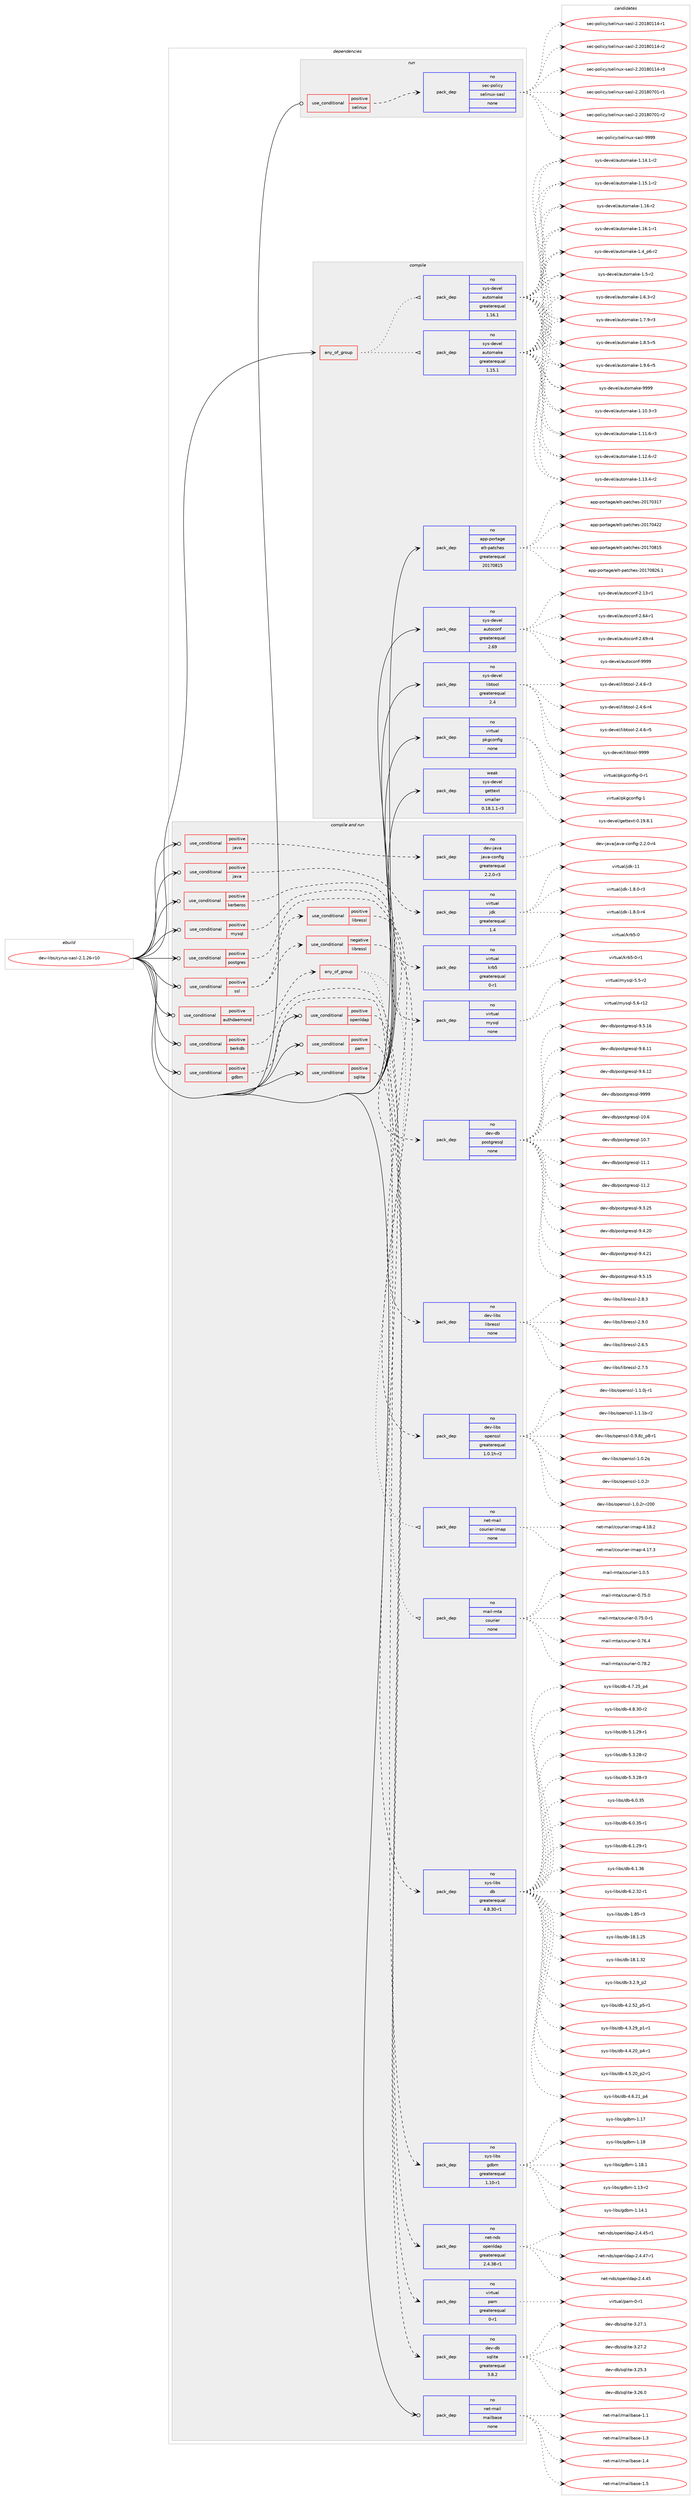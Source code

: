 digraph prolog {

# *************
# Graph options
# *************

newrank=true;
concentrate=true;
compound=true;
graph [rankdir=LR,fontname=Helvetica,fontsize=10,ranksep=1.5];#, ranksep=2.5, nodesep=0.2];
edge  [arrowhead=vee];
node  [fontname=Helvetica,fontsize=10];

# **********
# The ebuild
# **********

subgraph cluster_leftcol {
color=gray;
rank=same;
label=<<i>ebuild</i>>;
id [label="dev-libs/cyrus-sasl-2.1.26-r10", color=red, width=4, href="../dev-libs/cyrus-sasl-2.1.26-r10.svg"];
}

# ****************
# The dependencies
# ****************

subgraph cluster_midcol {
color=gray;
label=<<i>dependencies</i>>;
subgraph cluster_compile {
fillcolor="#eeeeee";
style=filled;
label=<<i>compile</i>>;
subgraph any22121 {
dependency1364880 [label=<<TABLE BORDER="0" CELLBORDER="1" CELLSPACING="0" CELLPADDING="4"><TR><TD CELLPADDING="10">any_of_group</TD></TR></TABLE>>, shape=none, color=red];subgraph pack976804 {
dependency1364881 [label=<<TABLE BORDER="0" CELLBORDER="1" CELLSPACING="0" CELLPADDING="4" WIDTH="220"><TR><TD ROWSPAN="6" CELLPADDING="30">pack_dep</TD></TR><TR><TD WIDTH="110">no</TD></TR><TR><TD>sys-devel</TD></TR><TR><TD>automake</TD></TR><TR><TD>greaterequal</TD></TR><TR><TD>1.16.1</TD></TR></TABLE>>, shape=none, color=blue];
}
dependency1364880:e -> dependency1364881:w [weight=20,style="dotted",arrowhead="oinv"];
subgraph pack976805 {
dependency1364882 [label=<<TABLE BORDER="0" CELLBORDER="1" CELLSPACING="0" CELLPADDING="4" WIDTH="220"><TR><TD ROWSPAN="6" CELLPADDING="30">pack_dep</TD></TR><TR><TD WIDTH="110">no</TD></TR><TR><TD>sys-devel</TD></TR><TR><TD>automake</TD></TR><TR><TD>greaterequal</TD></TR><TR><TD>1.15.1</TD></TR></TABLE>>, shape=none, color=blue];
}
dependency1364880:e -> dependency1364882:w [weight=20,style="dotted",arrowhead="oinv"];
}
id:e -> dependency1364880:w [weight=20,style="solid",arrowhead="vee"];
subgraph pack976806 {
dependency1364883 [label=<<TABLE BORDER="0" CELLBORDER="1" CELLSPACING="0" CELLPADDING="4" WIDTH="220"><TR><TD ROWSPAN="6" CELLPADDING="30">pack_dep</TD></TR><TR><TD WIDTH="110">no</TD></TR><TR><TD>app-portage</TD></TR><TR><TD>elt-patches</TD></TR><TR><TD>greaterequal</TD></TR><TR><TD>20170815</TD></TR></TABLE>>, shape=none, color=blue];
}
id:e -> dependency1364883:w [weight=20,style="solid",arrowhead="vee"];
subgraph pack976807 {
dependency1364884 [label=<<TABLE BORDER="0" CELLBORDER="1" CELLSPACING="0" CELLPADDING="4" WIDTH="220"><TR><TD ROWSPAN="6" CELLPADDING="30">pack_dep</TD></TR><TR><TD WIDTH="110">no</TD></TR><TR><TD>sys-devel</TD></TR><TR><TD>autoconf</TD></TR><TR><TD>greaterequal</TD></TR><TR><TD>2.69</TD></TR></TABLE>>, shape=none, color=blue];
}
id:e -> dependency1364884:w [weight=20,style="solid",arrowhead="vee"];
subgraph pack976808 {
dependency1364885 [label=<<TABLE BORDER="0" CELLBORDER="1" CELLSPACING="0" CELLPADDING="4" WIDTH="220"><TR><TD ROWSPAN="6" CELLPADDING="30">pack_dep</TD></TR><TR><TD WIDTH="110">no</TD></TR><TR><TD>sys-devel</TD></TR><TR><TD>libtool</TD></TR><TR><TD>greaterequal</TD></TR><TR><TD>2.4</TD></TR></TABLE>>, shape=none, color=blue];
}
id:e -> dependency1364885:w [weight=20,style="solid",arrowhead="vee"];
subgraph pack976809 {
dependency1364886 [label=<<TABLE BORDER="0" CELLBORDER="1" CELLSPACING="0" CELLPADDING="4" WIDTH="220"><TR><TD ROWSPAN="6" CELLPADDING="30">pack_dep</TD></TR><TR><TD WIDTH="110">no</TD></TR><TR><TD>virtual</TD></TR><TR><TD>pkgconfig</TD></TR><TR><TD>none</TD></TR><TR><TD></TD></TR></TABLE>>, shape=none, color=blue];
}
id:e -> dependency1364886:w [weight=20,style="solid",arrowhead="vee"];
subgraph pack976810 {
dependency1364887 [label=<<TABLE BORDER="0" CELLBORDER="1" CELLSPACING="0" CELLPADDING="4" WIDTH="220"><TR><TD ROWSPAN="6" CELLPADDING="30">pack_dep</TD></TR><TR><TD WIDTH="110">weak</TD></TR><TR><TD>sys-devel</TD></TR><TR><TD>gettext</TD></TR><TR><TD>smaller</TD></TR><TR><TD>0.18.1.1-r3</TD></TR></TABLE>>, shape=none, color=blue];
}
id:e -> dependency1364887:w [weight=20,style="solid",arrowhead="vee"];
}
subgraph cluster_compileandrun {
fillcolor="#eeeeee";
style=filled;
label=<<i>compile and run</i>>;
subgraph cond365403 {
dependency1364888 [label=<<TABLE BORDER="0" CELLBORDER="1" CELLSPACING="0" CELLPADDING="4"><TR><TD ROWSPAN="3" CELLPADDING="10">use_conditional</TD></TR><TR><TD>positive</TD></TR><TR><TD>authdaemond</TD></TR></TABLE>>, shape=none, color=red];
subgraph any22122 {
dependency1364889 [label=<<TABLE BORDER="0" CELLBORDER="1" CELLSPACING="0" CELLPADDING="4"><TR><TD CELLPADDING="10">any_of_group</TD></TR></TABLE>>, shape=none, color=red];subgraph pack976811 {
dependency1364890 [label=<<TABLE BORDER="0" CELLBORDER="1" CELLSPACING="0" CELLPADDING="4" WIDTH="220"><TR><TD ROWSPAN="6" CELLPADDING="30">pack_dep</TD></TR><TR><TD WIDTH="110">no</TD></TR><TR><TD>net-mail</TD></TR><TR><TD>courier-imap</TD></TR><TR><TD>none</TD></TR><TR><TD></TD></TR></TABLE>>, shape=none, color=blue];
}
dependency1364889:e -> dependency1364890:w [weight=20,style="dotted",arrowhead="oinv"];
subgraph pack976812 {
dependency1364891 [label=<<TABLE BORDER="0" CELLBORDER="1" CELLSPACING="0" CELLPADDING="4" WIDTH="220"><TR><TD ROWSPAN="6" CELLPADDING="30">pack_dep</TD></TR><TR><TD WIDTH="110">no</TD></TR><TR><TD>mail-mta</TD></TR><TR><TD>courier</TD></TR><TR><TD>none</TD></TR><TR><TD></TD></TR></TABLE>>, shape=none, color=blue];
}
dependency1364889:e -> dependency1364891:w [weight=20,style="dotted",arrowhead="oinv"];
}
dependency1364888:e -> dependency1364889:w [weight=20,style="dashed",arrowhead="vee"];
}
id:e -> dependency1364888:w [weight=20,style="solid",arrowhead="odotvee"];
subgraph cond365404 {
dependency1364892 [label=<<TABLE BORDER="0" CELLBORDER="1" CELLSPACING="0" CELLPADDING="4"><TR><TD ROWSPAN="3" CELLPADDING="10">use_conditional</TD></TR><TR><TD>positive</TD></TR><TR><TD>berkdb</TD></TR></TABLE>>, shape=none, color=red];
subgraph pack976813 {
dependency1364893 [label=<<TABLE BORDER="0" CELLBORDER="1" CELLSPACING="0" CELLPADDING="4" WIDTH="220"><TR><TD ROWSPAN="6" CELLPADDING="30">pack_dep</TD></TR><TR><TD WIDTH="110">no</TD></TR><TR><TD>sys-libs</TD></TR><TR><TD>db</TD></TR><TR><TD>greaterequal</TD></TR><TR><TD>4.8.30-r1</TD></TR></TABLE>>, shape=none, color=blue];
}
dependency1364892:e -> dependency1364893:w [weight=20,style="dashed",arrowhead="vee"];
}
id:e -> dependency1364892:w [weight=20,style="solid",arrowhead="odotvee"];
subgraph cond365405 {
dependency1364894 [label=<<TABLE BORDER="0" CELLBORDER="1" CELLSPACING="0" CELLPADDING="4"><TR><TD ROWSPAN="3" CELLPADDING="10">use_conditional</TD></TR><TR><TD>positive</TD></TR><TR><TD>gdbm</TD></TR></TABLE>>, shape=none, color=red];
subgraph pack976814 {
dependency1364895 [label=<<TABLE BORDER="0" CELLBORDER="1" CELLSPACING="0" CELLPADDING="4" WIDTH="220"><TR><TD ROWSPAN="6" CELLPADDING="30">pack_dep</TD></TR><TR><TD WIDTH="110">no</TD></TR><TR><TD>sys-libs</TD></TR><TR><TD>gdbm</TD></TR><TR><TD>greaterequal</TD></TR><TR><TD>1.10-r1</TD></TR></TABLE>>, shape=none, color=blue];
}
dependency1364894:e -> dependency1364895:w [weight=20,style="dashed",arrowhead="vee"];
}
id:e -> dependency1364894:w [weight=20,style="solid",arrowhead="odotvee"];
subgraph cond365406 {
dependency1364896 [label=<<TABLE BORDER="0" CELLBORDER="1" CELLSPACING="0" CELLPADDING="4"><TR><TD ROWSPAN="3" CELLPADDING="10">use_conditional</TD></TR><TR><TD>positive</TD></TR><TR><TD>java</TD></TR></TABLE>>, shape=none, color=red];
subgraph pack976815 {
dependency1364897 [label=<<TABLE BORDER="0" CELLBORDER="1" CELLSPACING="0" CELLPADDING="4" WIDTH="220"><TR><TD ROWSPAN="6" CELLPADDING="30">pack_dep</TD></TR><TR><TD WIDTH="110">no</TD></TR><TR><TD>dev-java</TD></TR><TR><TD>java-config</TD></TR><TR><TD>greaterequal</TD></TR><TR><TD>2.2.0-r3</TD></TR></TABLE>>, shape=none, color=blue];
}
dependency1364896:e -> dependency1364897:w [weight=20,style="dashed",arrowhead="vee"];
}
id:e -> dependency1364896:w [weight=20,style="solid",arrowhead="odotvee"];
subgraph cond365407 {
dependency1364898 [label=<<TABLE BORDER="0" CELLBORDER="1" CELLSPACING="0" CELLPADDING="4"><TR><TD ROWSPAN="3" CELLPADDING="10">use_conditional</TD></TR><TR><TD>positive</TD></TR><TR><TD>java</TD></TR></TABLE>>, shape=none, color=red];
subgraph pack976816 {
dependency1364899 [label=<<TABLE BORDER="0" CELLBORDER="1" CELLSPACING="0" CELLPADDING="4" WIDTH="220"><TR><TD ROWSPAN="6" CELLPADDING="30">pack_dep</TD></TR><TR><TD WIDTH="110">no</TD></TR><TR><TD>virtual</TD></TR><TR><TD>jdk</TD></TR><TR><TD>greaterequal</TD></TR><TR><TD>1.4</TD></TR></TABLE>>, shape=none, color=blue];
}
dependency1364898:e -> dependency1364899:w [weight=20,style="dashed",arrowhead="vee"];
}
id:e -> dependency1364898:w [weight=20,style="solid",arrowhead="odotvee"];
subgraph cond365408 {
dependency1364900 [label=<<TABLE BORDER="0" CELLBORDER="1" CELLSPACING="0" CELLPADDING="4"><TR><TD ROWSPAN="3" CELLPADDING="10">use_conditional</TD></TR><TR><TD>positive</TD></TR><TR><TD>kerberos</TD></TR></TABLE>>, shape=none, color=red];
subgraph pack976817 {
dependency1364901 [label=<<TABLE BORDER="0" CELLBORDER="1" CELLSPACING="0" CELLPADDING="4" WIDTH="220"><TR><TD ROWSPAN="6" CELLPADDING="30">pack_dep</TD></TR><TR><TD WIDTH="110">no</TD></TR><TR><TD>virtual</TD></TR><TR><TD>krb5</TD></TR><TR><TD>greaterequal</TD></TR><TR><TD>0-r1</TD></TR></TABLE>>, shape=none, color=blue];
}
dependency1364900:e -> dependency1364901:w [weight=20,style="dashed",arrowhead="vee"];
}
id:e -> dependency1364900:w [weight=20,style="solid",arrowhead="odotvee"];
subgraph cond365409 {
dependency1364902 [label=<<TABLE BORDER="0" CELLBORDER="1" CELLSPACING="0" CELLPADDING="4"><TR><TD ROWSPAN="3" CELLPADDING="10">use_conditional</TD></TR><TR><TD>positive</TD></TR><TR><TD>mysql</TD></TR></TABLE>>, shape=none, color=red];
subgraph pack976818 {
dependency1364903 [label=<<TABLE BORDER="0" CELLBORDER="1" CELLSPACING="0" CELLPADDING="4" WIDTH="220"><TR><TD ROWSPAN="6" CELLPADDING="30">pack_dep</TD></TR><TR><TD WIDTH="110">no</TD></TR><TR><TD>virtual</TD></TR><TR><TD>mysql</TD></TR><TR><TD>none</TD></TR><TR><TD></TD></TR></TABLE>>, shape=none, color=blue];
}
dependency1364902:e -> dependency1364903:w [weight=20,style="dashed",arrowhead="vee"];
}
id:e -> dependency1364902:w [weight=20,style="solid",arrowhead="odotvee"];
subgraph cond365410 {
dependency1364904 [label=<<TABLE BORDER="0" CELLBORDER="1" CELLSPACING="0" CELLPADDING="4"><TR><TD ROWSPAN="3" CELLPADDING="10">use_conditional</TD></TR><TR><TD>positive</TD></TR><TR><TD>openldap</TD></TR></TABLE>>, shape=none, color=red];
subgraph pack976819 {
dependency1364905 [label=<<TABLE BORDER="0" CELLBORDER="1" CELLSPACING="0" CELLPADDING="4" WIDTH="220"><TR><TD ROWSPAN="6" CELLPADDING="30">pack_dep</TD></TR><TR><TD WIDTH="110">no</TD></TR><TR><TD>net-nds</TD></TR><TR><TD>openldap</TD></TR><TR><TD>greaterequal</TD></TR><TR><TD>2.4.38-r1</TD></TR></TABLE>>, shape=none, color=blue];
}
dependency1364904:e -> dependency1364905:w [weight=20,style="dashed",arrowhead="vee"];
}
id:e -> dependency1364904:w [weight=20,style="solid",arrowhead="odotvee"];
subgraph cond365411 {
dependency1364906 [label=<<TABLE BORDER="0" CELLBORDER="1" CELLSPACING="0" CELLPADDING="4"><TR><TD ROWSPAN="3" CELLPADDING="10">use_conditional</TD></TR><TR><TD>positive</TD></TR><TR><TD>pam</TD></TR></TABLE>>, shape=none, color=red];
subgraph pack976820 {
dependency1364907 [label=<<TABLE BORDER="0" CELLBORDER="1" CELLSPACING="0" CELLPADDING="4" WIDTH="220"><TR><TD ROWSPAN="6" CELLPADDING="30">pack_dep</TD></TR><TR><TD WIDTH="110">no</TD></TR><TR><TD>virtual</TD></TR><TR><TD>pam</TD></TR><TR><TD>greaterequal</TD></TR><TR><TD>0-r1</TD></TR></TABLE>>, shape=none, color=blue];
}
dependency1364906:e -> dependency1364907:w [weight=20,style="dashed",arrowhead="vee"];
}
id:e -> dependency1364906:w [weight=20,style="solid",arrowhead="odotvee"];
subgraph cond365412 {
dependency1364908 [label=<<TABLE BORDER="0" CELLBORDER="1" CELLSPACING="0" CELLPADDING="4"><TR><TD ROWSPAN="3" CELLPADDING="10">use_conditional</TD></TR><TR><TD>positive</TD></TR><TR><TD>postgres</TD></TR></TABLE>>, shape=none, color=red];
subgraph pack976821 {
dependency1364909 [label=<<TABLE BORDER="0" CELLBORDER="1" CELLSPACING="0" CELLPADDING="4" WIDTH="220"><TR><TD ROWSPAN="6" CELLPADDING="30">pack_dep</TD></TR><TR><TD WIDTH="110">no</TD></TR><TR><TD>dev-db</TD></TR><TR><TD>postgresql</TD></TR><TR><TD>none</TD></TR><TR><TD></TD></TR></TABLE>>, shape=none, color=blue];
}
dependency1364908:e -> dependency1364909:w [weight=20,style="dashed",arrowhead="vee"];
}
id:e -> dependency1364908:w [weight=20,style="solid",arrowhead="odotvee"];
subgraph cond365413 {
dependency1364910 [label=<<TABLE BORDER="0" CELLBORDER="1" CELLSPACING="0" CELLPADDING="4"><TR><TD ROWSPAN="3" CELLPADDING="10">use_conditional</TD></TR><TR><TD>positive</TD></TR><TR><TD>sqlite</TD></TR></TABLE>>, shape=none, color=red];
subgraph pack976822 {
dependency1364911 [label=<<TABLE BORDER="0" CELLBORDER="1" CELLSPACING="0" CELLPADDING="4" WIDTH="220"><TR><TD ROWSPAN="6" CELLPADDING="30">pack_dep</TD></TR><TR><TD WIDTH="110">no</TD></TR><TR><TD>dev-db</TD></TR><TR><TD>sqlite</TD></TR><TR><TD>greaterequal</TD></TR><TR><TD>3.8.2</TD></TR></TABLE>>, shape=none, color=blue];
}
dependency1364910:e -> dependency1364911:w [weight=20,style="dashed",arrowhead="vee"];
}
id:e -> dependency1364910:w [weight=20,style="solid",arrowhead="odotvee"];
subgraph cond365414 {
dependency1364912 [label=<<TABLE BORDER="0" CELLBORDER="1" CELLSPACING="0" CELLPADDING="4"><TR><TD ROWSPAN="3" CELLPADDING="10">use_conditional</TD></TR><TR><TD>positive</TD></TR><TR><TD>ssl</TD></TR></TABLE>>, shape=none, color=red];
subgraph cond365415 {
dependency1364913 [label=<<TABLE BORDER="0" CELLBORDER="1" CELLSPACING="0" CELLPADDING="4"><TR><TD ROWSPAN="3" CELLPADDING="10">use_conditional</TD></TR><TR><TD>negative</TD></TR><TR><TD>libressl</TD></TR></TABLE>>, shape=none, color=red];
subgraph pack976823 {
dependency1364914 [label=<<TABLE BORDER="0" CELLBORDER="1" CELLSPACING="0" CELLPADDING="4" WIDTH="220"><TR><TD ROWSPAN="6" CELLPADDING="30">pack_dep</TD></TR><TR><TD WIDTH="110">no</TD></TR><TR><TD>dev-libs</TD></TR><TR><TD>openssl</TD></TR><TR><TD>greaterequal</TD></TR><TR><TD>1.0.1h-r2</TD></TR></TABLE>>, shape=none, color=blue];
}
dependency1364913:e -> dependency1364914:w [weight=20,style="dashed",arrowhead="vee"];
}
dependency1364912:e -> dependency1364913:w [weight=20,style="dashed",arrowhead="vee"];
subgraph cond365416 {
dependency1364915 [label=<<TABLE BORDER="0" CELLBORDER="1" CELLSPACING="0" CELLPADDING="4"><TR><TD ROWSPAN="3" CELLPADDING="10">use_conditional</TD></TR><TR><TD>positive</TD></TR><TR><TD>libressl</TD></TR></TABLE>>, shape=none, color=red];
subgraph pack976824 {
dependency1364916 [label=<<TABLE BORDER="0" CELLBORDER="1" CELLSPACING="0" CELLPADDING="4" WIDTH="220"><TR><TD ROWSPAN="6" CELLPADDING="30">pack_dep</TD></TR><TR><TD WIDTH="110">no</TD></TR><TR><TD>dev-libs</TD></TR><TR><TD>libressl</TD></TR><TR><TD>none</TD></TR><TR><TD></TD></TR></TABLE>>, shape=none, color=blue];
}
dependency1364915:e -> dependency1364916:w [weight=20,style="dashed",arrowhead="vee"];
}
dependency1364912:e -> dependency1364915:w [weight=20,style="dashed",arrowhead="vee"];
}
id:e -> dependency1364912:w [weight=20,style="solid",arrowhead="odotvee"];
subgraph pack976825 {
dependency1364917 [label=<<TABLE BORDER="0" CELLBORDER="1" CELLSPACING="0" CELLPADDING="4" WIDTH="220"><TR><TD ROWSPAN="6" CELLPADDING="30">pack_dep</TD></TR><TR><TD WIDTH="110">no</TD></TR><TR><TD>net-mail</TD></TR><TR><TD>mailbase</TD></TR><TR><TD>none</TD></TR><TR><TD></TD></TR></TABLE>>, shape=none, color=blue];
}
id:e -> dependency1364917:w [weight=20,style="solid",arrowhead="odotvee"];
}
subgraph cluster_run {
fillcolor="#eeeeee";
style=filled;
label=<<i>run</i>>;
subgraph cond365417 {
dependency1364918 [label=<<TABLE BORDER="0" CELLBORDER="1" CELLSPACING="0" CELLPADDING="4"><TR><TD ROWSPAN="3" CELLPADDING="10">use_conditional</TD></TR><TR><TD>positive</TD></TR><TR><TD>selinux</TD></TR></TABLE>>, shape=none, color=red];
subgraph pack976826 {
dependency1364919 [label=<<TABLE BORDER="0" CELLBORDER="1" CELLSPACING="0" CELLPADDING="4" WIDTH="220"><TR><TD ROWSPAN="6" CELLPADDING="30">pack_dep</TD></TR><TR><TD WIDTH="110">no</TD></TR><TR><TD>sec-policy</TD></TR><TR><TD>selinux-sasl</TD></TR><TR><TD>none</TD></TR><TR><TD></TD></TR></TABLE>>, shape=none, color=blue];
}
dependency1364918:e -> dependency1364919:w [weight=20,style="dashed",arrowhead="vee"];
}
id:e -> dependency1364918:w [weight=20,style="solid",arrowhead="odot"];
}
}

# **************
# The candidates
# **************

subgraph cluster_choices {
rank=same;
color=gray;
label=<<i>candidates</i>>;

subgraph choice976804 {
color=black;
nodesep=1;
choice11512111545100101118101108479711711611110997107101454946494846514511451 [label="sys-devel/automake-1.10.3-r3", color=red, width=4,href="../sys-devel/automake-1.10.3-r3.svg"];
choice11512111545100101118101108479711711611110997107101454946494946544511451 [label="sys-devel/automake-1.11.6-r3", color=red, width=4,href="../sys-devel/automake-1.11.6-r3.svg"];
choice11512111545100101118101108479711711611110997107101454946495046544511450 [label="sys-devel/automake-1.12.6-r2", color=red, width=4,href="../sys-devel/automake-1.12.6-r2.svg"];
choice11512111545100101118101108479711711611110997107101454946495146524511450 [label="sys-devel/automake-1.13.4-r2", color=red, width=4,href="../sys-devel/automake-1.13.4-r2.svg"];
choice11512111545100101118101108479711711611110997107101454946495246494511450 [label="sys-devel/automake-1.14.1-r2", color=red, width=4,href="../sys-devel/automake-1.14.1-r2.svg"];
choice11512111545100101118101108479711711611110997107101454946495346494511450 [label="sys-devel/automake-1.15.1-r2", color=red, width=4,href="../sys-devel/automake-1.15.1-r2.svg"];
choice1151211154510010111810110847971171161111099710710145494649544511450 [label="sys-devel/automake-1.16-r2", color=red, width=4,href="../sys-devel/automake-1.16-r2.svg"];
choice11512111545100101118101108479711711611110997107101454946495446494511449 [label="sys-devel/automake-1.16.1-r1", color=red, width=4,href="../sys-devel/automake-1.16.1-r1.svg"];
choice115121115451001011181011084797117116111109971071014549465295112544511450 [label="sys-devel/automake-1.4_p6-r2", color=red, width=4,href="../sys-devel/automake-1.4_p6-r2.svg"];
choice11512111545100101118101108479711711611110997107101454946534511450 [label="sys-devel/automake-1.5-r2", color=red, width=4,href="../sys-devel/automake-1.5-r2.svg"];
choice115121115451001011181011084797117116111109971071014549465446514511450 [label="sys-devel/automake-1.6.3-r2", color=red, width=4,href="../sys-devel/automake-1.6.3-r2.svg"];
choice115121115451001011181011084797117116111109971071014549465546574511451 [label="sys-devel/automake-1.7.9-r3", color=red, width=4,href="../sys-devel/automake-1.7.9-r3.svg"];
choice115121115451001011181011084797117116111109971071014549465646534511453 [label="sys-devel/automake-1.8.5-r5", color=red, width=4,href="../sys-devel/automake-1.8.5-r5.svg"];
choice115121115451001011181011084797117116111109971071014549465746544511453 [label="sys-devel/automake-1.9.6-r5", color=red, width=4,href="../sys-devel/automake-1.9.6-r5.svg"];
choice115121115451001011181011084797117116111109971071014557575757 [label="sys-devel/automake-9999", color=red, width=4,href="../sys-devel/automake-9999.svg"];
dependency1364881:e -> choice11512111545100101118101108479711711611110997107101454946494846514511451:w [style=dotted,weight="100"];
dependency1364881:e -> choice11512111545100101118101108479711711611110997107101454946494946544511451:w [style=dotted,weight="100"];
dependency1364881:e -> choice11512111545100101118101108479711711611110997107101454946495046544511450:w [style=dotted,weight="100"];
dependency1364881:e -> choice11512111545100101118101108479711711611110997107101454946495146524511450:w [style=dotted,weight="100"];
dependency1364881:e -> choice11512111545100101118101108479711711611110997107101454946495246494511450:w [style=dotted,weight="100"];
dependency1364881:e -> choice11512111545100101118101108479711711611110997107101454946495346494511450:w [style=dotted,weight="100"];
dependency1364881:e -> choice1151211154510010111810110847971171161111099710710145494649544511450:w [style=dotted,weight="100"];
dependency1364881:e -> choice11512111545100101118101108479711711611110997107101454946495446494511449:w [style=dotted,weight="100"];
dependency1364881:e -> choice115121115451001011181011084797117116111109971071014549465295112544511450:w [style=dotted,weight="100"];
dependency1364881:e -> choice11512111545100101118101108479711711611110997107101454946534511450:w [style=dotted,weight="100"];
dependency1364881:e -> choice115121115451001011181011084797117116111109971071014549465446514511450:w [style=dotted,weight="100"];
dependency1364881:e -> choice115121115451001011181011084797117116111109971071014549465546574511451:w [style=dotted,weight="100"];
dependency1364881:e -> choice115121115451001011181011084797117116111109971071014549465646534511453:w [style=dotted,weight="100"];
dependency1364881:e -> choice115121115451001011181011084797117116111109971071014549465746544511453:w [style=dotted,weight="100"];
dependency1364881:e -> choice115121115451001011181011084797117116111109971071014557575757:w [style=dotted,weight="100"];
}
subgraph choice976805 {
color=black;
nodesep=1;
choice11512111545100101118101108479711711611110997107101454946494846514511451 [label="sys-devel/automake-1.10.3-r3", color=red, width=4,href="../sys-devel/automake-1.10.3-r3.svg"];
choice11512111545100101118101108479711711611110997107101454946494946544511451 [label="sys-devel/automake-1.11.6-r3", color=red, width=4,href="../sys-devel/automake-1.11.6-r3.svg"];
choice11512111545100101118101108479711711611110997107101454946495046544511450 [label="sys-devel/automake-1.12.6-r2", color=red, width=4,href="../sys-devel/automake-1.12.6-r2.svg"];
choice11512111545100101118101108479711711611110997107101454946495146524511450 [label="sys-devel/automake-1.13.4-r2", color=red, width=4,href="../sys-devel/automake-1.13.4-r2.svg"];
choice11512111545100101118101108479711711611110997107101454946495246494511450 [label="sys-devel/automake-1.14.1-r2", color=red, width=4,href="../sys-devel/automake-1.14.1-r2.svg"];
choice11512111545100101118101108479711711611110997107101454946495346494511450 [label="sys-devel/automake-1.15.1-r2", color=red, width=4,href="../sys-devel/automake-1.15.1-r2.svg"];
choice1151211154510010111810110847971171161111099710710145494649544511450 [label="sys-devel/automake-1.16-r2", color=red, width=4,href="../sys-devel/automake-1.16-r2.svg"];
choice11512111545100101118101108479711711611110997107101454946495446494511449 [label="sys-devel/automake-1.16.1-r1", color=red, width=4,href="../sys-devel/automake-1.16.1-r1.svg"];
choice115121115451001011181011084797117116111109971071014549465295112544511450 [label="sys-devel/automake-1.4_p6-r2", color=red, width=4,href="../sys-devel/automake-1.4_p6-r2.svg"];
choice11512111545100101118101108479711711611110997107101454946534511450 [label="sys-devel/automake-1.5-r2", color=red, width=4,href="../sys-devel/automake-1.5-r2.svg"];
choice115121115451001011181011084797117116111109971071014549465446514511450 [label="sys-devel/automake-1.6.3-r2", color=red, width=4,href="../sys-devel/automake-1.6.3-r2.svg"];
choice115121115451001011181011084797117116111109971071014549465546574511451 [label="sys-devel/automake-1.7.9-r3", color=red, width=4,href="../sys-devel/automake-1.7.9-r3.svg"];
choice115121115451001011181011084797117116111109971071014549465646534511453 [label="sys-devel/automake-1.8.5-r5", color=red, width=4,href="../sys-devel/automake-1.8.5-r5.svg"];
choice115121115451001011181011084797117116111109971071014549465746544511453 [label="sys-devel/automake-1.9.6-r5", color=red, width=4,href="../sys-devel/automake-1.9.6-r5.svg"];
choice115121115451001011181011084797117116111109971071014557575757 [label="sys-devel/automake-9999", color=red, width=4,href="../sys-devel/automake-9999.svg"];
dependency1364882:e -> choice11512111545100101118101108479711711611110997107101454946494846514511451:w [style=dotted,weight="100"];
dependency1364882:e -> choice11512111545100101118101108479711711611110997107101454946494946544511451:w [style=dotted,weight="100"];
dependency1364882:e -> choice11512111545100101118101108479711711611110997107101454946495046544511450:w [style=dotted,weight="100"];
dependency1364882:e -> choice11512111545100101118101108479711711611110997107101454946495146524511450:w [style=dotted,weight="100"];
dependency1364882:e -> choice11512111545100101118101108479711711611110997107101454946495246494511450:w [style=dotted,weight="100"];
dependency1364882:e -> choice11512111545100101118101108479711711611110997107101454946495346494511450:w [style=dotted,weight="100"];
dependency1364882:e -> choice1151211154510010111810110847971171161111099710710145494649544511450:w [style=dotted,weight="100"];
dependency1364882:e -> choice11512111545100101118101108479711711611110997107101454946495446494511449:w [style=dotted,weight="100"];
dependency1364882:e -> choice115121115451001011181011084797117116111109971071014549465295112544511450:w [style=dotted,weight="100"];
dependency1364882:e -> choice11512111545100101118101108479711711611110997107101454946534511450:w [style=dotted,weight="100"];
dependency1364882:e -> choice115121115451001011181011084797117116111109971071014549465446514511450:w [style=dotted,weight="100"];
dependency1364882:e -> choice115121115451001011181011084797117116111109971071014549465546574511451:w [style=dotted,weight="100"];
dependency1364882:e -> choice115121115451001011181011084797117116111109971071014549465646534511453:w [style=dotted,weight="100"];
dependency1364882:e -> choice115121115451001011181011084797117116111109971071014549465746544511453:w [style=dotted,weight="100"];
dependency1364882:e -> choice115121115451001011181011084797117116111109971071014557575757:w [style=dotted,weight="100"];
}
subgraph choice976806 {
color=black;
nodesep=1;
choice97112112451121111141169710310147101108116451129711699104101115455048495548514955 [label="app-portage/elt-patches-20170317", color=red, width=4,href="../app-portage/elt-patches-20170317.svg"];
choice97112112451121111141169710310147101108116451129711699104101115455048495548525050 [label="app-portage/elt-patches-20170422", color=red, width=4,href="../app-portage/elt-patches-20170422.svg"];
choice97112112451121111141169710310147101108116451129711699104101115455048495548564953 [label="app-portage/elt-patches-20170815", color=red, width=4,href="../app-portage/elt-patches-20170815.svg"];
choice971121124511211111411697103101471011081164511297116991041011154550484955485650544649 [label="app-portage/elt-patches-20170826.1", color=red, width=4,href="../app-portage/elt-patches-20170826.1.svg"];
dependency1364883:e -> choice97112112451121111141169710310147101108116451129711699104101115455048495548514955:w [style=dotted,weight="100"];
dependency1364883:e -> choice97112112451121111141169710310147101108116451129711699104101115455048495548525050:w [style=dotted,weight="100"];
dependency1364883:e -> choice97112112451121111141169710310147101108116451129711699104101115455048495548564953:w [style=dotted,weight="100"];
dependency1364883:e -> choice971121124511211111411697103101471011081164511297116991041011154550484955485650544649:w [style=dotted,weight="100"];
}
subgraph choice976807 {
color=black;
nodesep=1;
choice1151211154510010111810110847971171161119911111010245504649514511449 [label="sys-devel/autoconf-2.13-r1", color=red, width=4,href="../sys-devel/autoconf-2.13-r1.svg"];
choice1151211154510010111810110847971171161119911111010245504654524511449 [label="sys-devel/autoconf-2.64-r1", color=red, width=4,href="../sys-devel/autoconf-2.64-r1.svg"];
choice1151211154510010111810110847971171161119911111010245504654574511452 [label="sys-devel/autoconf-2.69-r4", color=red, width=4,href="../sys-devel/autoconf-2.69-r4.svg"];
choice115121115451001011181011084797117116111991111101024557575757 [label="sys-devel/autoconf-9999", color=red, width=4,href="../sys-devel/autoconf-9999.svg"];
dependency1364884:e -> choice1151211154510010111810110847971171161119911111010245504649514511449:w [style=dotted,weight="100"];
dependency1364884:e -> choice1151211154510010111810110847971171161119911111010245504654524511449:w [style=dotted,weight="100"];
dependency1364884:e -> choice1151211154510010111810110847971171161119911111010245504654574511452:w [style=dotted,weight="100"];
dependency1364884:e -> choice115121115451001011181011084797117116111991111101024557575757:w [style=dotted,weight="100"];
}
subgraph choice976808 {
color=black;
nodesep=1;
choice1151211154510010111810110847108105981161111111084550465246544511451 [label="sys-devel/libtool-2.4.6-r3", color=red, width=4,href="../sys-devel/libtool-2.4.6-r3.svg"];
choice1151211154510010111810110847108105981161111111084550465246544511452 [label="sys-devel/libtool-2.4.6-r4", color=red, width=4,href="../sys-devel/libtool-2.4.6-r4.svg"];
choice1151211154510010111810110847108105981161111111084550465246544511453 [label="sys-devel/libtool-2.4.6-r5", color=red, width=4,href="../sys-devel/libtool-2.4.6-r5.svg"];
choice1151211154510010111810110847108105981161111111084557575757 [label="sys-devel/libtool-9999", color=red, width=4,href="../sys-devel/libtool-9999.svg"];
dependency1364885:e -> choice1151211154510010111810110847108105981161111111084550465246544511451:w [style=dotted,weight="100"];
dependency1364885:e -> choice1151211154510010111810110847108105981161111111084550465246544511452:w [style=dotted,weight="100"];
dependency1364885:e -> choice1151211154510010111810110847108105981161111111084550465246544511453:w [style=dotted,weight="100"];
dependency1364885:e -> choice1151211154510010111810110847108105981161111111084557575757:w [style=dotted,weight="100"];
}
subgraph choice976809 {
color=black;
nodesep=1;
choice11810511411611797108471121071039911111010210510345484511449 [label="virtual/pkgconfig-0-r1", color=red, width=4,href="../virtual/pkgconfig-0-r1.svg"];
choice1181051141161179710847112107103991111101021051034549 [label="virtual/pkgconfig-1", color=red, width=4,href="../virtual/pkgconfig-1.svg"];
dependency1364886:e -> choice11810511411611797108471121071039911111010210510345484511449:w [style=dotted,weight="100"];
dependency1364886:e -> choice1181051141161179710847112107103991111101021051034549:w [style=dotted,weight="100"];
}
subgraph choice976810 {
color=black;
nodesep=1;
choice1151211154510010111810110847103101116116101120116454846495746564649 [label="sys-devel/gettext-0.19.8.1", color=red, width=4,href="../sys-devel/gettext-0.19.8.1.svg"];
dependency1364887:e -> choice1151211154510010111810110847103101116116101120116454846495746564649:w [style=dotted,weight="100"];
}
subgraph choice976811 {
color=black;
nodesep=1;
choice11010111645109971051084799111117114105101114451051099711245524649554651 [label="net-mail/courier-imap-4.17.3", color=red, width=4,href="../net-mail/courier-imap-4.17.3.svg"];
choice11010111645109971051084799111117114105101114451051099711245524649564650 [label="net-mail/courier-imap-4.18.2", color=red, width=4,href="../net-mail/courier-imap-4.18.2.svg"];
dependency1364890:e -> choice11010111645109971051084799111117114105101114451051099711245524649554651:w [style=dotted,weight="100"];
dependency1364890:e -> choice11010111645109971051084799111117114105101114451051099711245524649564650:w [style=dotted,weight="100"];
}
subgraph choice976812 {
color=black;
nodesep=1;
choice109971051084510911697479911111711410510111445484655534648 [label="mail-mta/courier-0.75.0", color=red, width=4,href="../mail-mta/courier-0.75.0.svg"];
choice1099710510845109116974799111117114105101114454846555346484511449 [label="mail-mta/courier-0.75.0-r1", color=red, width=4,href="../mail-mta/courier-0.75.0-r1.svg"];
choice109971051084510911697479911111711410510111445484655544652 [label="mail-mta/courier-0.76.4", color=red, width=4,href="../mail-mta/courier-0.76.4.svg"];
choice109971051084510911697479911111711410510111445484655564650 [label="mail-mta/courier-0.78.2", color=red, width=4,href="../mail-mta/courier-0.78.2.svg"];
choice1099710510845109116974799111117114105101114454946484653 [label="mail-mta/courier-1.0.5", color=red, width=4,href="../mail-mta/courier-1.0.5.svg"];
dependency1364891:e -> choice109971051084510911697479911111711410510111445484655534648:w [style=dotted,weight="100"];
dependency1364891:e -> choice1099710510845109116974799111117114105101114454846555346484511449:w [style=dotted,weight="100"];
dependency1364891:e -> choice109971051084510911697479911111711410510111445484655544652:w [style=dotted,weight="100"];
dependency1364891:e -> choice109971051084510911697479911111711410510111445484655564650:w [style=dotted,weight="100"];
dependency1364891:e -> choice1099710510845109116974799111117114105101114454946484653:w [style=dotted,weight="100"];
}
subgraph choice976813 {
color=black;
nodesep=1;
choice1151211154510810598115471009845494656534511451 [label="sys-libs/db-1.85-r3", color=red, width=4,href="../sys-libs/db-1.85-r3.svg"];
choice115121115451081059811547100984549564649465053 [label="sys-libs/db-18.1.25", color=red, width=4,href="../sys-libs/db-18.1.25.svg"];
choice115121115451081059811547100984549564649465150 [label="sys-libs/db-18.1.32", color=red, width=4,href="../sys-libs/db-18.1.32.svg"];
choice115121115451081059811547100984551465046579511250 [label="sys-libs/db-3.2.9_p2", color=red, width=4,href="../sys-libs/db-3.2.9_p2.svg"];
choice115121115451081059811547100984552465046535095112534511449 [label="sys-libs/db-4.2.52_p5-r1", color=red, width=4,href="../sys-libs/db-4.2.52_p5-r1.svg"];
choice115121115451081059811547100984552465146505795112494511449 [label="sys-libs/db-4.3.29_p1-r1", color=red, width=4,href="../sys-libs/db-4.3.29_p1-r1.svg"];
choice115121115451081059811547100984552465246504895112524511449 [label="sys-libs/db-4.4.20_p4-r1", color=red, width=4,href="../sys-libs/db-4.4.20_p4-r1.svg"];
choice115121115451081059811547100984552465346504895112504511449 [label="sys-libs/db-4.5.20_p2-r1", color=red, width=4,href="../sys-libs/db-4.5.20_p2-r1.svg"];
choice11512111545108105981154710098455246544650499511252 [label="sys-libs/db-4.6.21_p4", color=red, width=4,href="../sys-libs/db-4.6.21_p4.svg"];
choice11512111545108105981154710098455246554650539511252 [label="sys-libs/db-4.7.25_p4", color=red, width=4,href="../sys-libs/db-4.7.25_p4.svg"];
choice11512111545108105981154710098455246564651484511450 [label="sys-libs/db-4.8.30-r2", color=red, width=4,href="../sys-libs/db-4.8.30-r2.svg"];
choice11512111545108105981154710098455346494650574511449 [label="sys-libs/db-5.1.29-r1", color=red, width=4,href="../sys-libs/db-5.1.29-r1.svg"];
choice11512111545108105981154710098455346514650564511450 [label="sys-libs/db-5.3.28-r2", color=red, width=4,href="../sys-libs/db-5.3.28-r2.svg"];
choice11512111545108105981154710098455346514650564511451 [label="sys-libs/db-5.3.28-r3", color=red, width=4,href="../sys-libs/db-5.3.28-r3.svg"];
choice1151211154510810598115471009845544648465153 [label="sys-libs/db-6.0.35", color=red, width=4,href="../sys-libs/db-6.0.35.svg"];
choice11512111545108105981154710098455446484651534511449 [label="sys-libs/db-6.0.35-r1", color=red, width=4,href="../sys-libs/db-6.0.35-r1.svg"];
choice11512111545108105981154710098455446494650574511449 [label="sys-libs/db-6.1.29-r1", color=red, width=4,href="../sys-libs/db-6.1.29-r1.svg"];
choice1151211154510810598115471009845544649465154 [label="sys-libs/db-6.1.36", color=red, width=4,href="../sys-libs/db-6.1.36.svg"];
choice11512111545108105981154710098455446504651504511449 [label="sys-libs/db-6.2.32-r1", color=red, width=4,href="../sys-libs/db-6.2.32-r1.svg"];
dependency1364893:e -> choice1151211154510810598115471009845494656534511451:w [style=dotted,weight="100"];
dependency1364893:e -> choice115121115451081059811547100984549564649465053:w [style=dotted,weight="100"];
dependency1364893:e -> choice115121115451081059811547100984549564649465150:w [style=dotted,weight="100"];
dependency1364893:e -> choice115121115451081059811547100984551465046579511250:w [style=dotted,weight="100"];
dependency1364893:e -> choice115121115451081059811547100984552465046535095112534511449:w [style=dotted,weight="100"];
dependency1364893:e -> choice115121115451081059811547100984552465146505795112494511449:w [style=dotted,weight="100"];
dependency1364893:e -> choice115121115451081059811547100984552465246504895112524511449:w [style=dotted,weight="100"];
dependency1364893:e -> choice115121115451081059811547100984552465346504895112504511449:w [style=dotted,weight="100"];
dependency1364893:e -> choice11512111545108105981154710098455246544650499511252:w [style=dotted,weight="100"];
dependency1364893:e -> choice11512111545108105981154710098455246554650539511252:w [style=dotted,weight="100"];
dependency1364893:e -> choice11512111545108105981154710098455246564651484511450:w [style=dotted,weight="100"];
dependency1364893:e -> choice11512111545108105981154710098455346494650574511449:w [style=dotted,weight="100"];
dependency1364893:e -> choice11512111545108105981154710098455346514650564511450:w [style=dotted,weight="100"];
dependency1364893:e -> choice11512111545108105981154710098455346514650564511451:w [style=dotted,weight="100"];
dependency1364893:e -> choice1151211154510810598115471009845544648465153:w [style=dotted,weight="100"];
dependency1364893:e -> choice11512111545108105981154710098455446484651534511449:w [style=dotted,weight="100"];
dependency1364893:e -> choice11512111545108105981154710098455446494650574511449:w [style=dotted,weight="100"];
dependency1364893:e -> choice1151211154510810598115471009845544649465154:w [style=dotted,weight="100"];
dependency1364893:e -> choice11512111545108105981154710098455446504651504511449:w [style=dotted,weight="100"];
}
subgraph choice976814 {
color=black;
nodesep=1;
choice1151211154510810598115471031009810945494649514511450 [label="sys-libs/gdbm-1.13-r2", color=red, width=4,href="../sys-libs/gdbm-1.13-r2.svg"];
choice1151211154510810598115471031009810945494649524649 [label="sys-libs/gdbm-1.14.1", color=red, width=4,href="../sys-libs/gdbm-1.14.1.svg"];
choice115121115451081059811547103100981094549464955 [label="sys-libs/gdbm-1.17", color=red, width=4,href="../sys-libs/gdbm-1.17.svg"];
choice115121115451081059811547103100981094549464956 [label="sys-libs/gdbm-1.18", color=red, width=4,href="../sys-libs/gdbm-1.18.svg"];
choice1151211154510810598115471031009810945494649564649 [label="sys-libs/gdbm-1.18.1", color=red, width=4,href="../sys-libs/gdbm-1.18.1.svg"];
dependency1364895:e -> choice1151211154510810598115471031009810945494649514511450:w [style=dotted,weight="100"];
dependency1364895:e -> choice1151211154510810598115471031009810945494649524649:w [style=dotted,weight="100"];
dependency1364895:e -> choice115121115451081059811547103100981094549464955:w [style=dotted,weight="100"];
dependency1364895:e -> choice115121115451081059811547103100981094549464956:w [style=dotted,weight="100"];
dependency1364895:e -> choice1151211154510810598115471031009810945494649564649:w [style=dotted,weight="100"];
}
subgraph choice976815 {
color=black;
nodesep=1;
choice10010111845106971189747106971189745991111101021051034550465046484511452 [label="dev-java/java-config-2.2.0-r4", color=red, width=4,href="../dev-java/java-config-2.2.0-r4.svg"];
dependency1364897:e -> choice10010111845106971189747106971189745991111101021051034550465046484511452:w [style=dotted,weight="100"];
}
subgraph choice976816 {
color=black;
nodesep=1;
choice11810511411611797108471061001074549465646484511451 [label="virtual/jdk-1.8.0-r3", color=red, width=4,href="../virtual/jdk-1.8.0-r3.svg"];
choice11810511411611797108471061001074549465646484511452 [label="virtual/jdk-1.8.0-r4", color=red, width=4,href="../virtual/jdk-1.8.0-r4.svg"];
choice1181051141161179710847106100107454949 [label="virtual/jdk-11", color=red, width=4,href="../virtual/jdk-11.svg"];
dependency1364899:e -> choice11810511411611797108471061001074549465646484511451:w [style=dotted,weight="100"];
dependency1364899:e -> choice11810511411611797108471061001074549465646484511452:w [style=dotted,weight="100"];
dependency1364899:e -> choice1181051141161179710847106100107454949:w [style=dotted,weight="100"];
}
subgraph choice976817 {
color=black;
nodesep=1;
choice118105114116117971084710711498534548 [label="virtual/krb5-0", color=red, width=4,href="../virtual/krb5-0.svg"];
choice1181051141161179710847107114985345484511449 [label="virtual/krb5-0-r1", color=red, width=4,href="../virtual/krb5-0-r1.svg"];
dependency1364901:e -> choice118105114116117971084710711498534548:w [style=dotted,weight="100"];
dependency1364901:e -> choice1181051141161179710847107114985345484511449:w [style=dotted,weight="100"];
}
subgraph choice976818 {
color=black;
nodesep=1;
choice1181051141161179710847109121115113108455346534511450 [label="virtual/mysql-5.5-r2", color=red, width=4,href="../virtual/mysql-5.5-r2.svg"];
choice118105114116117971084710912111511310845534654451144950 [label="virtual/mysql-5.6-r12", color=red, width=4,href="../virtual/mysql-5.6-r12.svg"];
dependency1364903:e -> choice1181051141161179710847109121115113108455346534511450:w [style=dotted,weight="100"];
dependency1364903:e -> choice118105114116117971084710912111511310845534654451144950:w [style=dotted,weight="100"];
}
subgraph choice976819 {
color=black;
nodesep=1;
choice11010111645110100115471111121011101081009711245504652465253 [label="net-nds/openldap-2.4.45", color=red, width=4,href="../net-nds/openldap-2.4.45.svg"];
choice110101116451101001154711111210111010810097112455046524652534511449 [label="net-nds/openldap-2.4.45-r1", color=red, width=4,href="../net-nds/openldap-2.4.45-r1.svg"];
choice110101116451101001154711111210111010810097112455046524652554511449 [label="net-nds/openldap-2.4.47-r1", color=red, width=4,href="../net-nds/openldap-2.4.47-r1.svg"];
dependency1364905:e -> choice11010111645110100115471111121011101081009711245504652465253:w [style=dotted,weight="100"];
dependency1364905:e -> choice110101116451101001154711111210111010810097112455046524652534511449:w [style=dotted,weight="100"];
dependency1364905:e -> choice110101116451101001154711111210111010810097112455046524652554511449:w [style=dotted,weight="100"];
}
subgraph choice976820 {
color=black;
nodesep=1;
choice11810511411611797108471129710945484511449 [label="virtual/pam-0-r1", color=red, width=4,href="../virtual/pam-0-r1.svg"];
dependency1364907:e -> choice11810511411611797108471129710945484511449:w [style=dotted,weight="100"];
}
subgraph choice976821 {
color=black;
nodesep=1;
choice1001011184510098471121111151161031141011151131084549484654 [label="dev-db/postgresql-10.6", color=red, width=4,href="../dev-db/postgresql-10.6.svg"];
choice1001011184510098471121111151161031141011151131084549484655 [label="dev-db/postgresql-10.7", color=red, width=4,href="../dev-db/postgresql-10.7.svg"];
choice1001011184510098471121111151161031141011151131084549494649 [label="dev-db/postgresql-11.1", color=red, width=4,href="../dev-db/postgresql-11.1.svg"];
choice1001011184510098471121111151161031141011151131084549494650 [label="dev-db/postgresql-11.2", color=red, width=4,href="../dev-db/postgresql-11.2.svg"];
choice10010111845100984711211111511610311410111511310845574651465053 [label="dev-db/postgresql-9.3.25", color=red, width=4,href="../dev-db/postgresql-9.3.25.svg"];
choice10010111845100984711211111511610311410111511310845574652465048 [label="dev-db/postgresql-9.4.20", color=red, width=4,href="../dev-db/postgresql-9.4.20.svg"];
choice10010111845100984711211111511610311410111511310845574652465049 [label="dev-db/postgresql-9.4.21", color=red, width=4,href="../dev-db/postgresql-9.4.21.svg"];
choice10010111845100984711211111511610311410111511310845574653464953 [label="dev-db/postgresql-9.5.15", color=red, width=4,href="../dev-db/postgresql-9.5.15.svg"];
choice10010111845100984711211111511610311410111511310845574653464954 [label="dev-db/postgresql-9.5.16", color=red, width=4,href="../dev-db/postgresql-9.5.16.svg"];
choice10010111845100984711211111511610311410111511310845574654464949 [label="dev-db/postgresql-9.6.11", color=red, width=4,href="../dev-db/postgresql-9.6.11.svg"];
choice10010111845100984711211111511610311410111511310845574654464950 [label="dev-db/postgresql-9.6.12", color=red, width=4,href="../dev-db/postgresql-9.6.12.svg"];
choice1001011184510098471121111151161031141011151131084557575757 [label="dev-db/postgresql-9999", color=red, width=4,href="../dev-db/postgresql-9999.svg"];
dependency1364909:e -> choice1001011184510098471121111151161031141011151131084549484654:w [style=dotted,weight="100"];
dependency1364909:e -> choice1001011184510098471121111151161031141011151131084549484655:w [style=dotted,weight="100"];
dependency1364909:e -> choice1001011184510098471121111151161031141011151131084549494649:w [style=dotted,weight="100"];
dependency1364909:e -> choice1001011184510098471121111151161031141011151131084549494650:w [style=dotted,weight="100"];
dependency1364909:e -> choice10010111845100984711211111511610311410111511310845574651465053:w [style=dotted,weight="100"];
dependency1364909:e -> choice10010111845100984711211111511610311410111511310845574652465048:w [style=dotted,weight="100"];
dependency1364909:e -> choice10010111845100984711211111511610311410111511310845574652465049:w [style=dotted,weight="100"];
dependency1364909:e -> choice10010111845100984711211111511610311410111511310845574653464953:w [style=dotted,weight="100"];
dependency1364909:e -> choice10010111845100984711211111511610311410111511310845574653464954:w [style=dotted,weight="100"];
dependency1364909:e -> choice10010111845100984711211111511610311410111511310845574654464949:w [style=dotted,weight="100"];
dependency1364909:e -> choice10010111845100984711211111511610311410111511310845574654464950:w [style=dotted,weight="100"];
dependency1364909:e -> choice1001011184510098471121111151161031141011151131084557575757:w [style=dotted,weight="100"];
}
subgraph choice976822 {
color=black;
nodesep=1;
choice10010111845100984711511310810511610145514650534651 [label="dev-db/sqlite-3.25.3", color=red, width=4,href="../dev-db/sqlite-3.25.3.svg"];
choice10010111845100984711511310810511610145514650544648 [label="dev-db/sqlite-3.26.0", color=red, width=4,href="../dev-db/sqlite-3.26.0.svg"];
choice10010111845100984711511310810511610145514650554649 [label="dev-db/sqlite-3.27.1", color=red, width=4,href="../dev-db/sqlite-3.27.1.svg"];
choice10010111845100984711511310810511610145514650554650 [label="dev-db/sqlite-3.27.2", color=red, width=4,href="../dev-db/sqlite-3.27.2.svg"];
dependency1364911:e -> choice10010111845100984711511310810511610145514650534651:w [style=dotted,weight="100"];
dependency1364911:e -> choice10010111845100984711511310810511610145514650544648:w [style=dotted,weight="100"];
dependency1364911:e -> choice10010111845100984711511310810511610145514650554649:w [style=dotted,weight="100"];
dependency1364911:e -> choice10010111845100984711511310810511610145514650554650:w [style=dotted,weight="100"];
}
subgraph choice976823 {
color=black;
nodesep=1;
choice10010111845108105981154711111210111011511510845484657465612295112564511449 [label="dev-libs/openssl-0.9.8z_p8-r1", color=red, width=4,href="../dev-libs/openssl-0.9.8z_p8-r1.svg"];
choice100101118451081059811547111112101110115115108454946484650113 [label="dev-libs/openssl-1.0.2q", color=red, width=4,href="../dev-libs/openssl-1.0.2q.svg"];
choice100101118451081059811547111112101110115115108454946484650114 [label="dev-libs/openssl-1.0.2r", color=red, width=4,href="../dev-libs/openssl-1.0.2r.svg"];
choice10010111845108105981154711111210111011511510845494648465011445114504848 [label="dev-libs/openssl-1.0.2r-r200", color=red, width=4,href="../dev-libs/openssl-1.0.2r-r200.svg"];
choice1001011184510810598115471111121011101151151084549464946481064511449 [label="dev-libs/openssl-1.1.0j-r1", color=red, width=4,href="../dev-libs/openssl-1.1.0j-r1.svg"];
choice100101118451081059811547111112101110115115108454946494649984511450 [label="dev-libs/openssl-1.1.1b-r2", color=red, width=4,href="../dev-libs/openssl-1.1.1b-r2.svg"];
dependency1364914:e -> choice10010111845108105981154711111210111011511510845484657465612295112564511449:w [style=dotted,weight="100"];
dependency1364914:e -> choice100101118451081059811547111112101110115115108454946484650113:w [style=dotted,weight="100"];
dependency1364914:e -> choice100101118451081059811547111112101110115115108454946484650114:w [style=dotted,weight="100"];
dependency1364914:e -> choice10010111845108105981154711111210111011511510845494648465011445114504848:w [style=dotted,weight="100"];
dependency1364914:e -> choice1001011184510810598115471111121011101151151084549464946481064511449:w [style=dotted,weight="100"];
dependency1364914:e -> choice100101118451081059811547111112101110115115108454946494649984511450:w [style=dotted,weight="100"];
}
subgraph choice976824 {
color=black;
nodesep=1;
choice10010111845108105981154710810598114101115115108455046544653 [label="dev-libs/libressl-2.6.5", color=red, width=4,href="../dev-libs/libressl-2.6.5.svg"];
choice10010111845108105981154710810598114101115115108455046554653 [label="dev-libs/libressl-2.7.5", color=red, width=4,href="../dev-libs/libressl-2.7.5.svg"];
choice10010111845108105981154710810598114101115115108455046564651 [label="dev-libs/libressl-2.8.3", color=red, width=4,href="../dev-libs/libressl-2.8.3.svg"];
choice10010111845108105981154710810598114101115115108455046574648 [label="dev-libs/libressl-2.9.0", color=red, width=4,href="../dev-libs/libressl-2.9.0.svg"];
dependency1364916:e -> choice10010111845108105981154710810598114101115115108455046544653:w [style=dotted,weight="100"];
dependency1364916:e -> choice10010111845108105981154710810598114101115115108455046554653:w [style=dotted,weight="100"];
dependency1364916:e -> choice10010111845108105981154710810598114101115115108455046564651:w [style=dotted,weight="100"];
dependency1364916:e -> choice10010111845108105981154710810598114101115115108455046574648:w [style=dotted,weight="100"];
}
subgraph choice976825 {
color=black;
nodesep=1;
choice11010111645109971051084710997105108989711510145494649 [label="net-mail/mailbase-1.1", color=red, width=4,href="../net-mail/mailbase-1.1.svg"];
choice11010111645109971051084710997105108989711510145494651 [label="net-mail/mailbase-1.3", color=red, width=4,href="../net-mail/mailbase-1.3.svg"];
choice11010111645109971051084710997105108989711510145494652 [label="net-mail/mailbase-1.4", color=red, width=4,href="../net-mail/mailbase-1.4.svg"];
choice11010111645109971051084710997105108989711510145494653 [label="net-mail/mailbase-1.5", color=red, width=4,href="../net-mail/mailbase-1.5.svg"];
dependency1364917:e -> choice11010111645109971051084710997105108989711510145494649:w [style=dotted,weight="100"];
dependency1364917:e -> choice11010111645109971051084710997105108989711510145494651:w [style=dotted,weight="100"];
dependency1364917:e -> choice11010111645109971051084710997105108989711510145494652:w [style=dotted,weight="100"];
dependency1364917:e -> choice11010111645109971051084710997105108989711510145494653:w [style=dotted,weight="100"];
}
subgraph choice976826 {
color=black;
nodesep=1;
choice11510199451121111081059912147115101108105110117120451159711510845504650484956484949524511449 [label="sec-policy/selinux-sasl-2.20180114-r1", color=red, width=4,href="../sec-policy/selinux-sasl-2.20180114-r1.svg"];
choice11510199451121111081059912147115101108105110117120451159711510845504650484956484949524511450 [label="sec-policy/selinux-sasl-2.20180114-r2", color=red, width=4,href="../sec-policy/selinux-sasl-2.20180114-r2.svg"];
choice11510199451121111081059912147115101108105110117120451159711510845504650484956484949524511451 [label="sec-policy/selinux-sasl-2.20180114-r3", color=red, width=4,href="../sec-policy/selinux-sasl-2.20180114-r3.svg"];
choice11510199451121111081059912147115101108105110117120451159711510845504650484956485548494511449 [label="sec-policy/selinux-sasl-2.20180701-r1", color=red, width=4,href="../sec-policy/selinux-sasl-2.20180701-r1.svg"];
choice11510199451121111081059912147115101108105110117120451159711510845504650484956485548494511450 [label="sec-policy/selinux-sasl-2.20180701-r2", color=red, width=4,href="../sec-policy/selinux-sasl-2.20180701-r2.svg"];
choice1151019945112111108105991214711510110810511011712045115971151084557575757 [label="sec-policy/selinux-sasl-9999", color=red, width=4,href="../sec-policy/selinux-sasl-9999.svg"];
dependency1364919:e -> choice11510199451121111081059912147115101108105110117120451159711510845504650484956484949524511449:w [style=dotted,weight="100"];
dependency1364919:e -> choice11510199451121111081059912147115101108105110117120451159711510845504650484956484949524511450:w [style=dotted,weight="100"];
dependency1364919:e -> choice11510199451121111081059912147115101108105110117120451159711510845504650484956484949524511451:w [style=dotted,weight="100"];
dependency1364919:e -> choice11510199451121111081059912147115101108105110117120451159711510845504650484956485548494511449:w [style=dotted,weight="100"];
dependency1364919:e -> choice11510199451121111081059912147115101108105110117120451159711510845504650484956485548494511450:w [style=dotted,weight="100"];
dependency1364919:e -> choice1151019945112111108105991214711510110810511011712045115971151084557575757:w [style=dotted,weight="100"];
}
}

}
